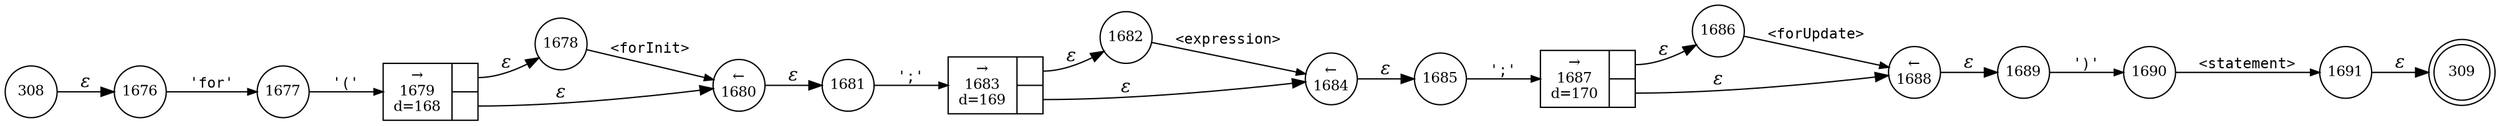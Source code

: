 digraph ATN {
rankdir=LR;
s309[fontsize=11, label="309", shape=doublecircle, fixedsize=true, width=.6];
s1676[fontsize=11,label="1676", shape=circle, fixedsize=true, width=.55, peripheries=1];
s1677[fontsize=11,label="1677", shape=circle, fixedsize=true, width=.55, peripheries=1];
s1678[fontsize=11,label="1678", shape=circle, fixedsize=true, width=.55, peripheries=1];
s1679[fontsize=11,label="{&rarr;\n1679\nd=168|{<p0>|<p1>}}", shape=record, fixedsize=false, peripheries=1];
s1680[fontsize=11,label="&larr;\n1680", shape=circle, fixedsize=true, width=.55, peripheries=1];
s1681[fontsize=11,label="1681", shape=circle, fixedsize=true, width=.55, peripheries=1];
s1682[fontsize=11,label="1682", shape=circle, fixedsize=true, width=.55, peripheries=1];
s1683[fontsize=11,label="{&rarr;\n1683\nd=169|{<p0>|<p1>}}", shape=record, fixedsize=false, peripheries=1];
s308[fontsize=11,label="308", shape=circle, fixedsize=true, width=.55, peripheries=1];
s1684[fontsize=11,label="&larr;\n1684", shape=circle, fixedsize=true, width=.55, peripheries=1];
s1685[fontsize=11,label="1685", shape=circle, fixedsize=true, width=.55, peripheries=1];
s1686[fontsize=11,label="1686", shape=circle, fixedsize=true, width=.55, peripheries=1];
s1687[fontsize=11,label="{&rarr;\n1687\nd=170|{<p0>|<p1>}}", shape=record, fixedsize=false, peripheries=1];
s1688[fontsize=11,label="&larr;\n1688", shape=circle, fixedsize=true, width=.55, peripheries=1];
s1689[fontsize=11,label="1689", shape=circle, fixedsize=true, width=.55, peripheries=1];
s1690[fontsize=11,label="1690", shape=circle, fixedsize=true, width=.55, peripheries=1];
s1691[fontsize=11,label="1691", shape=circle, fixedsize=true, width=.55, peripheries=1];
s308 -> s1676 [fontname="Times-Italic", label="&epsilon;"];
s1676 -> s1677 [fontsize=11, fontname="Courier", arrowsize=.7, label = "'for'", arrowhead = normal];
s1677 -> s1679 [fontsize=11, fontname="Courier", arrowsize=.7, label = "'('", arrowhead = normal];
s1679:p0 -> s1678 [fontname="Times-Italic", label="&epsilon;"];
s1679:p1 -> s1680 [fontname="Times-Italic", label="&epsilon;"];
s1678 -> s1680 [fontsize=11, fontname="Courier", arrowsize=.7, label = "<forInit>", arrowhead = normal];
s1680 -> s1681 [fontname="Times-Italic", label="&epsilon;"];
s1681 -> s1683 [fontsize=11, fontname="Courier", arrowsize=.7, label = "';'", arrowhead = normal];
s1683:p0 -> s1682 [fontname="Times-Italic", label="&epsilon;"];
s1683:p1 -> s1684 [fontname="Times-Italic", label="&epsilon;"];
s1682 -> s1684 [fontsize=11, fontname="Courier", arrowsize=.7, label = "<expression>", arrowhead = normal];
s1684 -> s1685 [fontname="Times-Italic", label="&epsilon;"];
s1685 -> s1687 [fontsize=11, fontname="Courier", arrowsize=.7, label = "';'", arrowhead = normal];
s1687:p0 -> s1686 [fontname="Times-Italic", label="&epsilon;"];
s1687:p1 -> s1688 [fontname="Times-Italic", label="&epsilon;"];
s1686 -> s1688 [fontsize=11, fontname="Courier", arrowsize=.7, label = "<forUpdate>", arrowhead = normal];
s1688 -> s1689 [fontname="Times-Italic", label="&epsilon;"];
s1689 -> s1690 [fontsize=11, fontname="Courier", arrowsize=.7, label = "')'", arrowhead = normal];
s1690 -> s1691 [fontsize=11, fontname="Courier", arrowsize=.7, label = "<statement>", arrowhead = normal];
s1691 -> s309 [fontname="Times-Italic", label="&epsilon;"];
}
